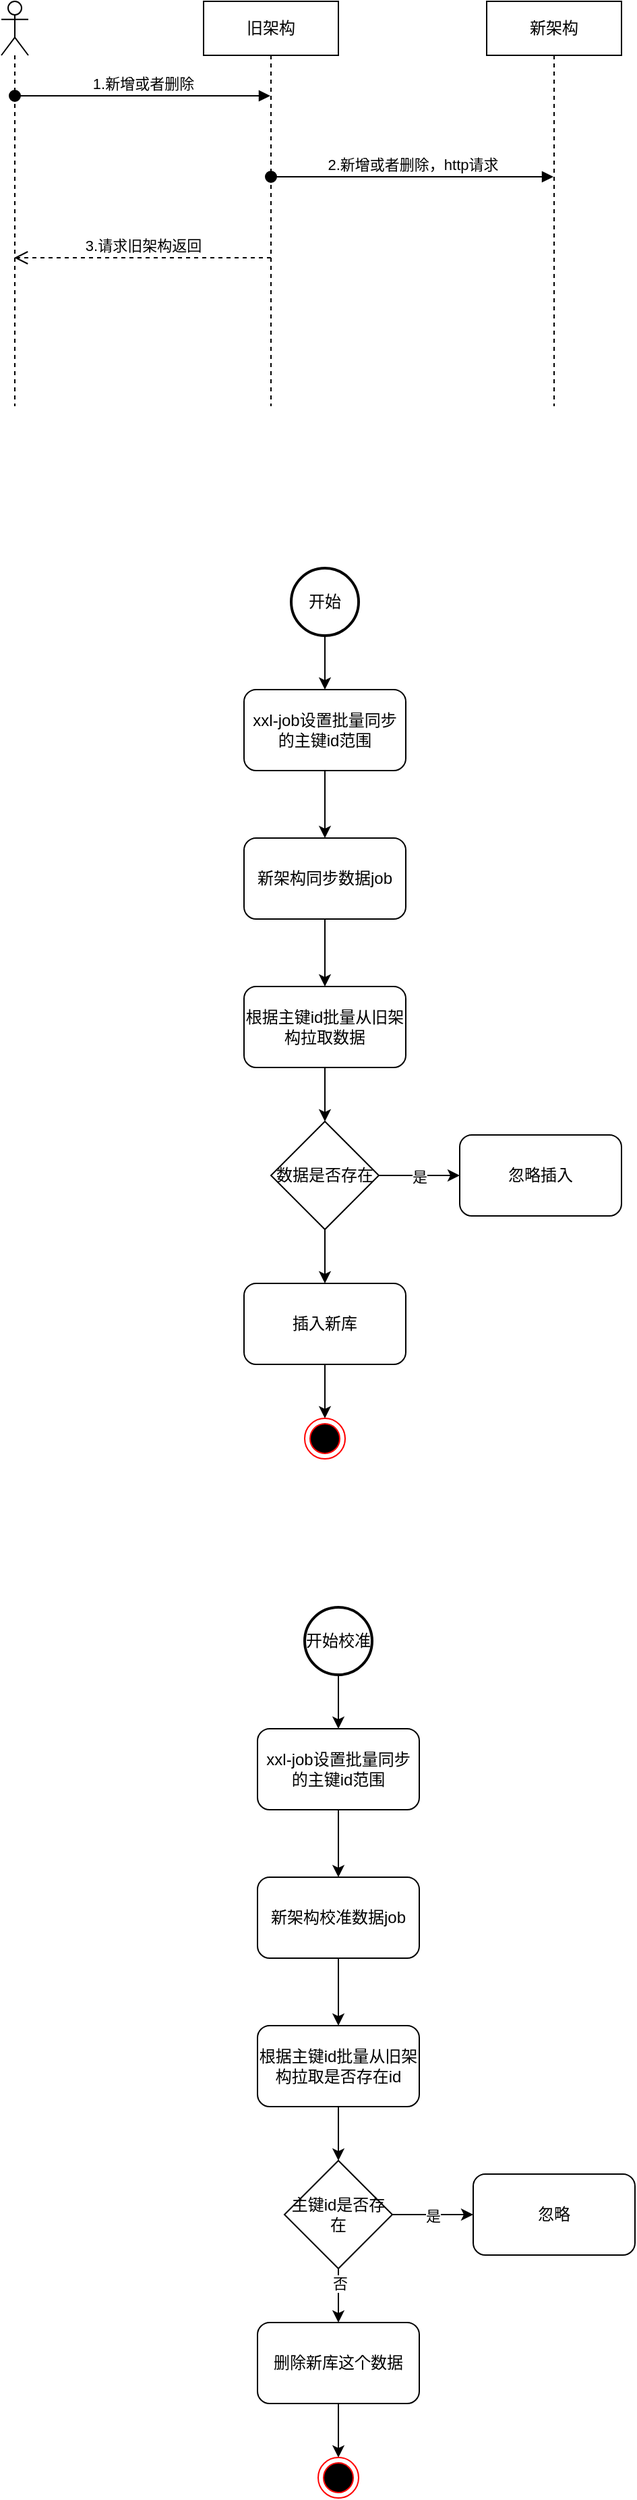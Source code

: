<mxfile version="23.1.8" type="github">
  <diagram name="第 1 页" id="b6NwhjPjw_AJRDQXlUa7">
    <mxGraphModel dx="1080" dy="698" grid="1" gridSize="10" guides="1" tooltips="1" connect="1" arrows="1" fold="1" page="1" pageScale="1" pageWidth="827" pageHeight="1169" math="0" shadow="0">
      <root>
        <mxCell id="0" />
        <mxCell id="1" parent="0" />
        <mxCell id="nUM2xekJjvSGE92U-k7j-3" value="" style="shape=umlLifeline;perimeter=lifelinePerimeter;whiteSpace=wrap;html=1;container=1;dropTarget=0;collapsible=0;recursiveResize=0;outlineConnect=0;portConstraint=eastwest;newEdgeStyle={&quot;curved&quot;:0,&quot;rounded&quot;:0};participant=umlActor;" vertex="1" parent="1">
          <mxGeometry x="150" y="90" width="20" height="300" as="geometry" />
        </mxCell>
        <mxCell id="nUM2xekJjvSGE92U-k7j-6" value="旧架构" style="shape=umlLifeline;perimeter=lifelinePerimeter;whiteSpace=wrap;html=1;container=1;dropTarget=0;collapsible=0;recursiveResize=0;outlineConnect=0;portConstraint=eastwest;newEdgeStyle={&quot;curved&quot;:0,&quot;rounded&quot;:0};" vertex="1" parent="1">
          <mxGeometry x="300" y="90" width="100" height="300" as="geometry" />
        </mxCell>
        <mxCell id="nUM2xekJjvSGE92U-k7j-7" value="新架构" style="shape=umlLifeline;perimeter=lifelinePerimeter;whiteSpace=wrap;html=1;container=1;dropTarget=0;collapsible=0;recursiveResize=0;outlineConnect=0;portConstraint=eastwest;newEdgeStyle={&quot;curved&quot;:0,&quot;rounded&quot;:0};" vertex="1" parent="1">
          <mxGeometry x="510" y="90" width="100" height="300" as="geometry" />
        </mxCell>
        <mxCell id="nUM2xekJjvSGE92U-k7j-8" value="1.新增或者删除" style="html=1;verticalAlign=bottom;startArrow=oval;startFill=1;endArrow=block;startSize=8;curved=0;rounded=0;" edge="1" parent="1" target="nUM2xekJjvSGE92U-k7j-6">
          <mxGeometry width="60" relative="1" as="geometry">
            <mxPoint x="160" y="160" as="sourcePoint" />
            <mxPoint x="220" y="160" as="targetPoint" />
          </mxGeometry>
        </mxCell>
        <mxCell id="nUM2xekJjvSGE92U-k7j-9" value="2.新增或者删除，http请求" style="html=1;verticalAlign=bottom;startArrow=oval;startFill=1;endArrow=block;startSize=8;curved=0;rounded=0;" edge="1" parent="1">
          <mxGeometry width="60" relative="1" as="geometry">
            <mxPoint x="350" y="220" as="sourcePoint" />
            <mxPoint x="559.5" y="220" as="targetPoint" />
          </mxGeometry>
        </mxCell>
        <mxCell id="nUM2xekJjvSGE92U-k7j-10" value="3.请求旧架构返回" style="html=1;verticalAlign=bottom;endArrow=open;dashed=1;endSize=8;curved=0;rounded=0;" edge="1" parent="1">
          <mxGeometry relative="1" as="geometry">
            <mxPoint x="350" y="280" as="sourcePoint" />
            <mxPoint x="159.5" y="280" as="targetPoint" />
          </mxGeometry>
        </mxCell>
        <mxCell id="nUM2xekJjvSGE92U-k7j-15" style="edgeStyle=orthogonalEdgeStyle;rounded=0;orthogonalLoop=1;jettySize=auto;html=1;exitX=0.5;exitY=1;exitDx=0;exitDy=0;exitPerimeter=0;entryX=0.5;entryY=0;entryDx=0;entryDy=0;" edge="1" parent="1" source="nUM2xekJjvSGE92U-k7j-13" target="nUM2xekJjvSGE92U-k7j-14">
          <mxGeometry relative="1" as="geometry" />
        </mxCell>
        <mxCell id="nUM2xekJjvSGE92U-k7j-13" value="开始" style="strokeWidth=2;html=1;shape=mxgraph.flowchart.start_2;whiteSpace=wrap;" vertex="1" parent="1">
          <mxGeometry x="365" y="510" width="50" height="50" as="geometry" />
        </mxCell>
        <mxCell id="nUM2xekJjvSGE92U-k7j-17" style="edgeStyle=orthogonalEdgeStyle;rounded=0;orthogonalLoop=1;jettySize=auto;html=1;exitX=0.5;exitY=1;exitDx=0;exitDy=0;" edge="1" parent="1" source="nUM2xekJjvSGE92U-k7j-14" target="nUM2xekJjvSGE92U-k7j-16">
          <mxGeometry relative="1" as="geometry" />
        </mxCell>
        <mxCell id="nUM2xekJjvSGE92U-k7j-14" value="xxl-job设置批量同步的主键id范围" style="rounded=1;whiteSpace=wrap;html=1;" vertex="1" parent="1">
          <mxGeometry x="330" y="600" width="120" height="60" as="geometry" />
        </mxCell>
        <mxCell id="nUM2xekJjvSGE92U-k7j-19" style="edgeStyle=orthogonalEdgeStyle;rounded=0;orthogonalLoop=1;jettySize=auto;html=1;exitX=0.5;exitY=1;exitDx=0;exitDy=0;entryX=0.5;entryY=0;entryDx=0;entryDy=0;" edge="1" parent="1" source="nUM2xekJjvSGE92U-k7j-16" target="nUM2xekJjvSGE92U-k7j-18">
          <mxGeometry relative="1" as="geometry" />
        </mxCell>
        <mxCell id="nUM2xekJjvSGE92U-k7j-16" value="新架构同步数据job" style="rounded=1;whiteSpace=wrap;html=1;" vertex="1" parent="1">
          <mxGeometry x="330" y="710" width="120" height="60" as="geometry" />
        </mxCell>
        <mxCell id="nUM2xekJjvSGE92U-k7j-21" style="edgeStyle=orthogonalEdgeStyle;rounded=0;orthogonalLoop=1;jettySize=auto;html=1;exitX=0.5;exitY=1;exitDx=0;exitDy=0;" edge="1" parent="1" source="nUM2xekJjvSGE92U-k7j-18" target="nUM2xekJjvSGE92U-k7j-20">
          <mxGeometry relative="1" as="geometry" />
        </mxCell>
        <mxCell id="nUM2xekJjvSGE92U-k7j-18" value="根据主键id批量从旧架构拉取数据" style="rounded=1;whiteSpace=wrap;html=1;" vertex="1" parent="1">
          <mxGeometry x="330" y="820" width="120" height="60" as="geometry" />
        </mxCell>
        <mxCell id="nUM2xekJjvSGE92U-k7j-23" style="edgeStyle=orthogonalEdgeStyle;rounded=0;orthogonalLoop=1;jettySize=auto;html=1;exitX=1;exitY=0.5;exitDx=0;exitDy=0;entryX=0;entryY=0.5;entryDx=0;entryDy=0;" edge="1" parent="1" source="nUM2xekJjvSGE92U-k7j-20" target="nUM2xekJjvSGE92U-k7j-22">
          <mxGeometry relative="1" as="geometry" />
        </mxCell>
        <mxCell id="nUM2xekJjvSGE92U-k7j-24" value="是" style="edgeLabel;html=1;align=center;verticalAlign=middle;resizable=0;points=[];" vertex="1" connectable="0" parent="nUM2xekJjvSGE92U-k7j-23">
          <mxGeometry x="-0.035" y="-1" relative="1" as="geometry">
            <mxPoint x="1" as="offset" />
          </mxGeometry>
        </mxCell>
        <mxCell id="nUM2xekJjvSGE92U-k7j-26" style="edgeStyle=orthogonalEdgeStyle;rounded=0;orthogonalLoop=1;jettySize=auto;html=1;exitX=0.5;exitY=1;exitDx=0;exitDy=0;entryX=0.5;entryY=0;entryDx=0;entryDy=0;" edge="1" parent="1" source="nUM2xekJjvSGE92U-k7j-20" target="nUM2xekJjvSGE92U-k7j-25">
          <mxGeometry relative="1" as="geometry" />
        </mxCell>
        <mxCell id="nUM2xekJjvSGE92U-k7j-20" value="数据是否存在" style="rhombus;whiteSpace=wrap;html=1;" vertex="1" parent="1">
          <mxGeometry x="350" y="920" width="80" height="80" as="geometry" />
        </mxCell>
        <mxCell id="nUM2xekJjvSGE92U-k7j-22" value="忽略插入" style="rounded=1;whiteSpace=wrap;html=1;" vertex="1" parent="1">
          <mxGeometry x="490" y="930" width="120" height="60" as="geometry" />
        </mxCell>
        <mxCell id="nUM2xekJjvSGE92U-k7j-29" style="edgeStyle=orthogonalEdgeStyle;rounded=0;orthogonalLoop=1;jettySize=auto;html=1;exitX=0.5;exitY=1;exitDx=0;exitDy=0;" edge="1" parent="1" source="nUM2xekJjvSGE92U-k7j-25" target="nUM2xekJjvSGE92U-k7j-28">
          <mxGeometry relative="1" as="geometry" />
        </mxCell>
        <mxCell id="nUM2xekJjvSGE92U-k7j-25" value="插入新库" style="rounded=1;whiteSpace=wrap;html=1;" vertex="1" parent="1">
          <mxGeometry x="330" y="1040" width="120" height="60" as="geometry" />
        </mxCell>
        <mxCell id="nUM2xekJjvSGE92U-k7j-28" value="" style="ellipse;html=1;shape=endState;fillColor=#000000;strokeColor=#ff0000;" vertex="1" parent="1">
          <mxGeometry x="375" y="1140" width="30" height="30" as="geometry" />
        </mxCell>
        <mxCell id="nUM2xekJjvSGE92U-k7j-31" style="edgeStyle=orthogonalEdgeStyle;rounded=0;orthogonalLoop=1;jettySize=auto;html=1;exitX=0.5;exitY=1;exitDx=0;exitDy=0;exitPerimeter=0;entryX=0.5;entryY=0;entryDx=0;entryDy=0;" edge="1" parent="1" source="nUM2xekJjvSGE92U-k7j-32" target="nUM2xekJjvSGE92U-k7j-34">
          <mxGeometry relative="1" as="geometry" />
        </mxCell>
        <mxCell id="nUM2xekJjvSGE92U-k7j-32" value="开始校准" style="strokeWidth=2;html=1;shape=mxgraph.flowchart.start_2;whiteSpace=wrap;" vertex="1" parent="1">
          <mxGeometry x="375" y="1280" width="50" height="50" as="geometry" />
        </mxCell>
        <mxCell id="nUM2xekJjvSGE92U-k7j-33" style="edgeStyle=orthogonalEdgeStyle;rounded=0;orthogonalLoop=1;jettySize=auto;html=1;exitX=0.5;exitY=1;exitDx=0;exitDy=0;" edge="1" parent="1" source="nUM2xekJjvSGE92U-k7j-34" target="nUM2xekJjvSGE92U-k7j-36">
          <mxGeometry relative="1" as="geometry" />
        </mxCell>
        <mxCell id="nUM2xekJjvSGE92U-k7j-34" value="xxl-job设置批量同步的主键id范围" style="rounded=1;whiteSpace=wrap;html=1;" vertex="1" parent="1">
          <mxGeometry x="340" y="1370" width="120" height="60" as="geometry" />
        </mxCell>
        <mxCell id="nUM2xekJjvSGE92U-k7j-35" style="edgeStyle=orthogonalEdgeStyle;rounded=0;orthogonalLoop=1;jettySize=auto;html=1;exitX=0.5;exitY=1;exitDx=0;exitDy=0;entryX=0.5;entryY=0;entryDx=0;entryDy=0;" edge="1" parent="1" source="nUM2xekJjvSGE92U-k7j-36" target="nUM2xekJjvSGE92U-k7j-38">
          <mxGeometry relative="1" as="geometry" />
        </mxCell>
        <mxCell id="nUM2xekJjvSGE92U-k7j-36" value="新架构校准数据job" style="rounded=1;whiteSpace=wrap;html=1;" vertex="1" parent="1">
          <mxGeometry x="340" y="1480" width="120" height="60" as="geometry" />
        </mxCell>
        <mxCell id="nUM2xekJjvSGE92U-k7j-37" style="edgeStyle=orthogonalEdgeStyle;rounded=0;orthogonalLoop=1;jettySize=auto;html=1;exitX=0.5;exitY=1;exitDx=0;exitDy=0;" edge="1" parent="1" source="nUM2xekJjvSGE92U-k7j-38" target="nUM2xekJjvSGE92U-k7j-42">
          <mxGeometry relative="1" as="geometry" />
        </mxCell>
        <mxCell id="nUM2xekJjvSGE92U-k7j-38" value="根据主键id批量从旧架构拉取是否存在id" style="rounded=1;whiteSpace=wrap;html=1;" vertex="1" parent="1">
          <mxGeometry x="340" y="1590" width="120" height="60" as="geometry" />
        </mxCell>
        <mxCell id="nUM2xekJjvSGE92U-k7j-39" style="edgeStyle=orthogonalEdgeStyle;rounded=0;orthogonalLoop=1;jettySize=auto;html=1;exitX=1;exitY=0.5;exitDx=0;exitDy=0;entryX=0;entryY=0.5;entryDx=0;entryDy=0;" edge="1" parent="1" source="nUM2xekJjvSGE92U-k7j-42" target="nUM2xekJjvSGE92U-k7j-43">
          <mxGeometry relative="1" as="geometry" />
        </mxCell>
        <mxCell id="nUM2xekJjvSGE92U-k7j-40" value="是" style="edgeLabel;html=1;align=center;verticalAlign=middle;resizable=0;points=[];" vertex="1" connectable="0" parent="nUM2xekJjvSGE92U-k7j-39">
          <mxGeometry x="-0.035" y="-1" relative="1" as="geometry">
            <mxPoint x="1" as="offset" />
          </mxGeometry>
        </mxCell>
        <mxCell id="nUM2xekJjvSGE92U-k7j-41" style="edgeStyle=orthogonalEdgeStyle;rounded=0;orthogonalLoop=1;jettySize=auto;html=1;exitX=0.5;exitY=1;exitDx=0;exitDy=0;entryX=0.5;entryY=0;entryDx=0;entryDy=0;" edge="1" parent="1" source="nUM2xekJjvSGE92U-k7j-42" target="nUM2xekJjvSGE92U-k7j-45">
          <mxGeometry relative="1" as="geometry" />
        </mxCell>
        <mxCell id="nUM2xekJjvSGE92U-k7j-47" value="否" style="edgeLabel;html=1;align=center;verticalAlign=middle;resizable=0;points=[];" vertex="1" connectable="0" parent="nUM2xekJjvSGE92U-k7j-41">
          <mxGeometry x="-0.453" y="1" relative="1" as="geometry">
            <mxPoint as="offset" />
          </mxGeometry>
        </mxCell>
        <mxCell id="nUM2xekJjvSGE92U-k7j-42" value="主键id是否存在" style="rhombus;whiteSpace=wrap;html=1;" vertex="1" parent="1">
          <mxGeometry x="360" y="1690" width="80" height="80" as="geometry" />
        </mxCell>
        <mxCell id="nUM2xekJjvSGE92U-k7j-43" value="忽略" style="rounded=1;whiteSpace=wrap;html=1;" vertex="1" parent="1">
          <mxGeometry x="500" y="1700" width="120" height="60" as="geometry" />
        </mxCell>
        <mxCell id="nUM2xekJjvSGE92U-k7j-44" style="edgeStyle=orthogonalEdgeStyle;rounded=0;orthogonalLoop=1;jettySize=auto;html=1;exitX=0.5;exitY=1;exitDx=0;exitDy=0;" edge="1" parent="1" source="nUM2xekJjvSGE92U-k7j-45" target="nUM2xekJjvSGE92U-k7j-46">
          <mxGeometry relative="1" as="geometry" />
        </mxCell>
        <mxCell id="nUM2xekJjvSGE92U-k7j-45" value="删除新库这个数据" style="rounded=1;whiteSpace=wrap;html=1;" vertex="1" parent="1">
          <mxGeometry x="340" y="1810" width="120" height="60" as="geometry" />
        </mxCell>
        <mxCell id="nUM2xekJjvSGE92U-k7j-46" value="" style="ellipse;html=1;shape=endState;fillColor=#000000;strokeColor=#ff0000;" vertex="1" parent="1">
          <mxGeometry x="385" y="1910" width="30" height="30" as="geometry" />
        </mxCell>
      </root>
    </mxGraphModel>
  </diagram>
</mxfile>
